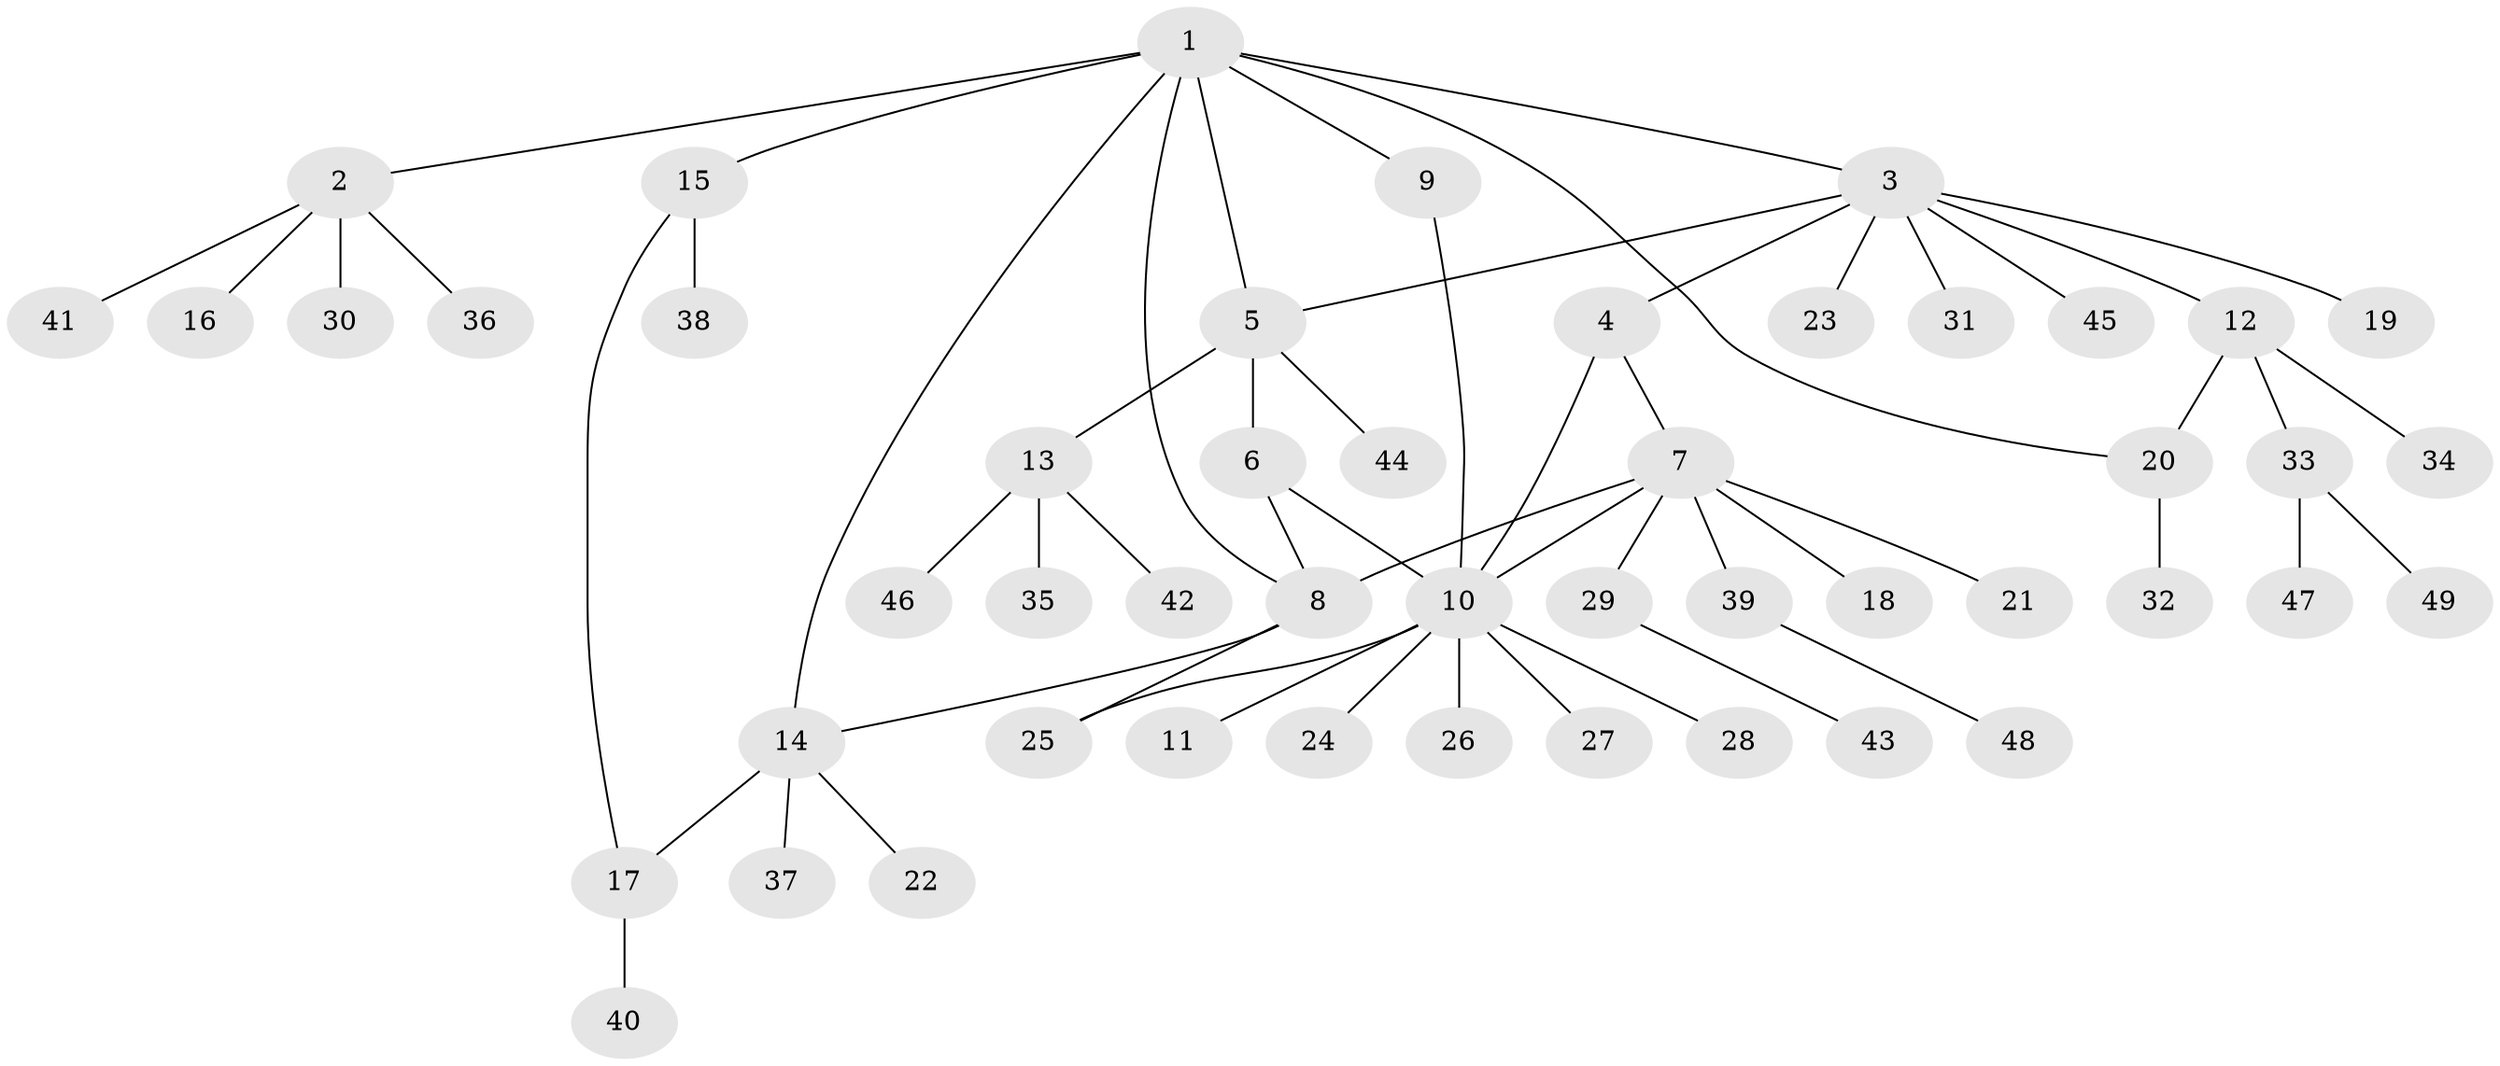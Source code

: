 // Generated by graph-tools (version 1.1) at 2025/50/03/09/25 03:50:38]
// undirected, 49 vertices, 58 edges
graph export_dot {
graph [start="1"]
  node [color=gray90,style=filled];
  1;
  2;
  3;
  4;
  5;
  6;
  7;
  8;
  9;
  10;
  11;
  12;
  13;
  14;
  15;
  16;
  17;
  18;
  19;
  20;
  21;
  22;
  23;
  24;
  25;
  26;
  27;
  28;
  29;
  30;
  31;
  32;
  33;
  34;
  35;
  36;
  37;
  38;
  39;
  40;
  41;
  42;
  43;
  44;
  45;
  46;
  47;
  48;
  49;
  1 -- 2;
  1 -- 3;
  1 -- 5;
  1 -- 8;
  1 -- 9;
  1 -- 14;
  1 -- 15;
  1 -- 20;
  2 -- 16;
  2 -- 30;
  2 -- 36;
  2 -- 41;
  3 -- 4;
  3 -- 5;
  3 -- 12;
  3 -- 19;
  3 -- 23;
  3 -- 31;
  3 -- 45;
  4 -- 7;
  4 -- 10;
  5 -- 6;
  5 -- 13;
  5 -- 44;
  6 -- 8;
  6 -- 10;
  7 -- 8;
  7 -- 10;
  7 -- 18;
  7 -- 21;
  7 -- 29;
  7 -- 39;
  8 -- 14;
  8 -- 25;
  9 -- 10;
  10 -- 11;
  10 -- 24;
  10 -- 25;
  10 -- 26;
  10 -- 27;
  10 -- 28;
  12 -- 20;
  12 -- 33;
  12 -- 34;
  13 -- 35;
  13 -- 42;
  13 -- 46;
  14 -- 17;
  14 -- 22;
  14 -- 37;
  15 -- 17;
  15 -- 38;
  17 -- 40;
  20 -- 32;
  29 -- 43;
  33 -- 47;
  33 -- 49;
  39 -- 48;
}
